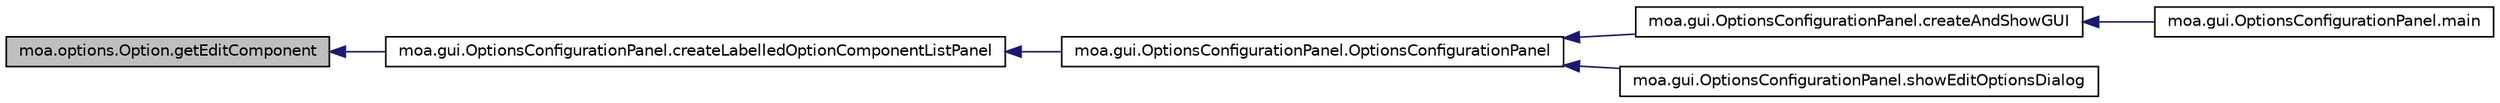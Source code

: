 digraph G
{
  edge [fontname="Helvetica",fontsize="10",labelfontname="Helvetica",labelfontsize="10"];
  node [fontname="Helvetica",fontsize="10",shape=record];
  rankdir=LR;
  Node1 [label="moa.options.Option.getEditComponent",height=0.2,width=0.4,color="black", fillcolor="grey75", style="filled" fontcolor="black"];
  Node1 -> Node2 [dir=back,color="midnightblue",fontsize="10",style="solid",fontname="Helvetica"];
  Node2 [label="moa.gui.OptionsConfigurationPanel.createLabelledOptionComponentListPanel",height=0.2,width=0.4,color="black", fillcolor="white", style="filled",URL="$classmoa_1_1gui_1_1OptionsConfigurationPanel.html#aff42f25dcd3d16a2a57038f98cc67fb9"];
  Node2 -> Node3 [dir=back,color="midnightblue",fontsize="10",style="solid",fontname="Helvetica"];
  Node3 [label="moa.gui.OptionsConfigurationPanel.OptionsConfigurationPanel",height=0.2,width=0.4,color="black", fillcolor="white", style="filled",URL="$classmoa_1_1gui_1_1OptionsConfigurationPanel.html#aaa4825510bd12e743976268ef6f06696"];
  Node3 -> Node4 [dir=back,color="midnightblue",fontsize="10",style="solid",fontname="Helvetica"];
  Node4 [label="moa.gui.OptionsConfigurationPanel.createAndShowGUI",height=0.2,width=0.4,color="black", fillcolor="white", style="filled",URL="$classmoa_1_1gui_1_1OptionsConfigurationPanel.html#a5346418cf1760b51c0d9ac52855a066e"];
  Node4 -> Node5 [dir=back,color="midnightblue",fontsize="10",style="solid",fontname="Helvetica"];
  Node5 [label="moa.gui.OptionsConfigurationPanel.main",height=0.2,width=0.4,color="black", fillcolor="white", style="filled",URL="$classmoa_1_1gui_1_1OptionsConfigurationPanel.html#a2e55145c4712670bd2b16e7ad738a8fd"];
  Node3 -> Node6 [dir=back,color="midnightblue",fontsize="10",style="solid",fontname="Helvetica"];
  Node6 [label="moa.gui.OptionsConfigurationPanel.showEditOptionsDialog",height=0.2,width=0.4,color="black", fillcolor="white", style="filled",URL="$classmoa_1_1gui_1_1OptionsConfigurationPanel.html#ac7af29e30d5035ba8754cda4f8c21e97"];
}
